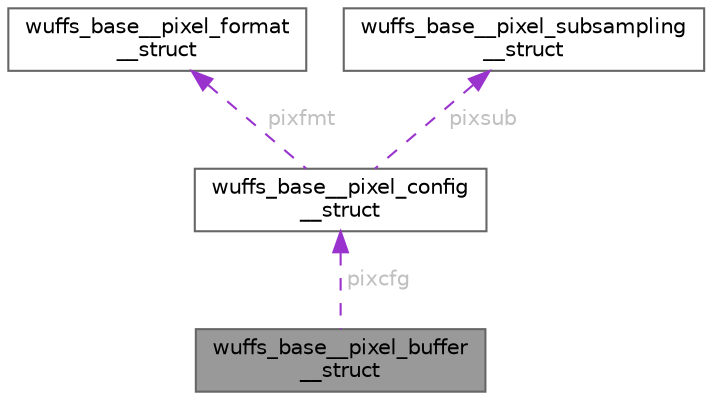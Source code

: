 digraph "wuffs_base__pixel_buffer__struct"
{
 // LATEX_PDF_SIZE
  bgcolor="transparent";
  edge [fontname=Helvetica,fontsize=10,labelfontname=Helvetica,labelfontsize=10];
  node [fontname=Helvetica,fontsize=10,shape=box,height=0.2,width=0.4];
  Node1 [id="Node000001",label="wuffs_base__pixel_buffer\l__struct",height=0.2,width=0.4,color="gray40", fillcolor="grey60", style="filled", fontcolor="black",tooltip=" "];
  Node2 -> Node1 [id="edge1_Node000001_Node000002",dir="back",color="darkorchid3",style="dashed",tooltip=" ",label=" pixcfg",fontcolor="grey" ];
  Node2 [id="Node000002",label="wuffs_base__pixel_config\l__struct",height=0.2,width=0.4,color="gray40", fillcolor="white", style="filled",URL="$structwuffs__base____pixel__config____struct.html",tooltip=" "];
  Node3 -> Node2 [id="edge2_Node000002_Node000003",dir="back",color="darkorchid3",style="dashed",tooltip=" ",label=" pixfmt",fontcolor="grey" ];
  Node3 [id="Node000003",label="wuffs_base__pixel_format\l__struct",height=0.2,width=0.4,color="gray40", fillcolor="white", style="filled",URL="$structwuffs__base____pixel__format____struct.html",tooltip=" "];
  Node4 -> Node2 [id="edge3_Node000002_Node000004",dir="back",color="darkorchid3",style="dashed",tooltip=" ",label=" pixsub",fontcolor="grey" ];
  Node4 [id="Node000004",label="wuffs_base__pixel_subsampling\l__struct",height=0.2,width=0.4,color="gray40", fillcolor="white", style="filled",URL="$structwuffs__base____pixel__subsampling____struct.html",tooltip=" "];
}
